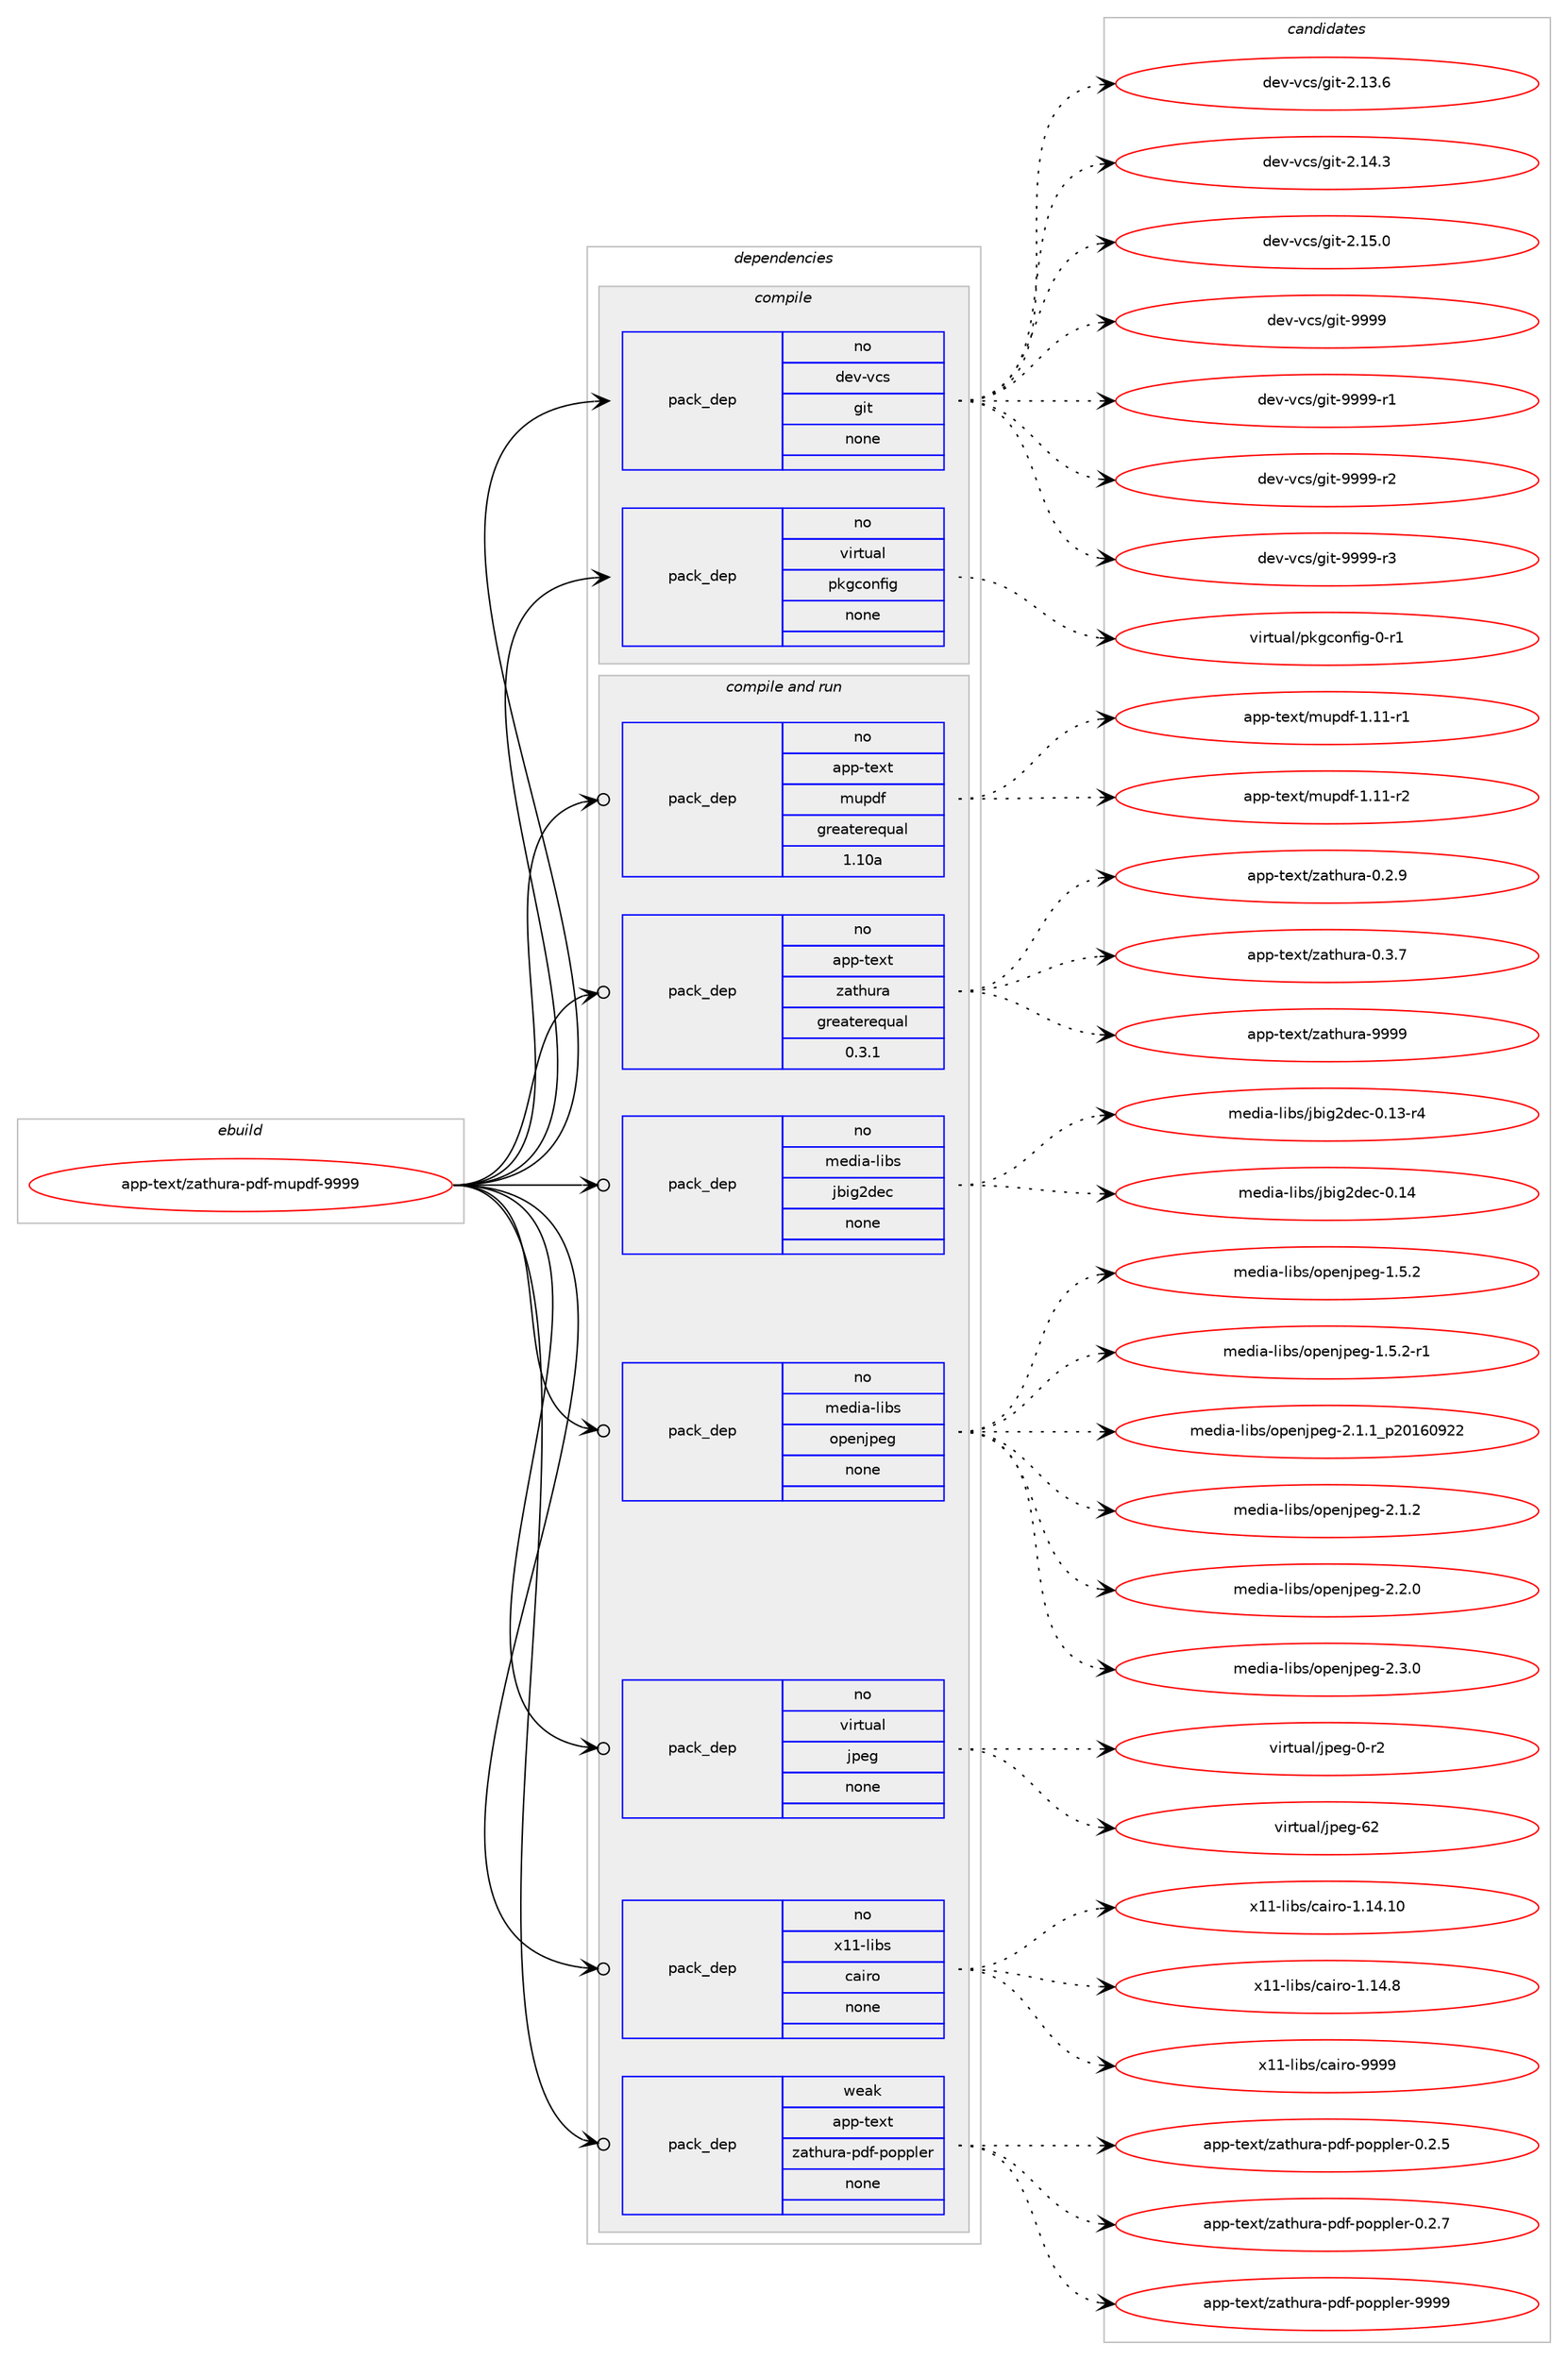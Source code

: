 digraph prolog {

# *************
# Graph options
# *************

newrank=true;
concentrate=true;
compound=true;
graph [rankdir=LR,fontname=Helvetica,fontsize=10,ranksep=1.5];#, ranksep=2.5, nodesep=0.2];
edge  [arrowhead=vee];
node  [fontname=Helvetica,fontsize=10];

# **********
# The ebuild
# **********

subgraph cluster_leftcol {
color=gray;
rank=same;
label=<<i>ebuild</i>>;
id [label="app-text/zathura-pdf-mupdf-9999", color=red, width=4, href="../app-text/zathura-pdf-mupdf-9999.svg"];
}

# ****************
# The dependencies
# ****************

subgraph cluster_midcol {
color=gray;
label=<<i>dependencies</i>>;
subgraph cluster_compile {
fillcolor="#eeeeee";
style=filled;
label=<<i>compile</i>>;
subgraph pack45746 {
dependency62574 [label=<<TABLE BORDER="0" CELLBORDER="1" CELLSPACING="0" CELLPADDING="4" WIDTH="220"><TR><TD ROWSPAN="6" CELLPADDING="30">pack_dep</TD></TR><TR><TD WIDTH="110">no</TD></TR><TR><TD>dev-vcs</TD></TR><TR><TD>git</TD></TR><TR><TD>none</TD></TR><TR><TD></TD></TR></TABLE>>, shape=none, color=blue];
}
id:e -> dependency62574:w [weight=20,style="solid",arrowhead="vee"];
subgraph pack45747 {
dependency62575 [label=<<TABLE BORDER="0" CELLBORDER="1" CELLSPACING="0" CELLPADDING="4" WIDTH="220"><TR><TD ROWSPAN="6" CELLPADDING="30">pack_dep</TD></TR><TR><TD WIDTH="110">no</TD></TR><TR><TD>virtual</TD></TR><TR><TD>pkgconfig</TD></TR><TR><TD>none</TD></TR><TR><TD></TD></TR></TABLE>>, shape=none, color=blue];
}
id:e -> dependency62575:w [weight=20,style="solid",arrowhead="vee"];
}
subgraph cluster_compileandrun {
fillcolor="#eeeeee";
style=filled;
label=<<i>compile and run</i>>;
subgraph pack45748 {
dependency62576 [label=<<TABLE BORDER="0" CELLBORDER="1" CELLSPACING="0" CELLPADDING="4" WIDTH="220"><TR><TD ROWSPAN="6" CELLPADDING="30">pack_dep</TD></TR><TR><TD WIDTH="110">no</TD></TR><TR><TD>app-text</TD></TR><TR><TD>mupdf</TD></TR><TR><TD>greaterequal</TD></TR><TR><TD>1.10a</TD></TR></TABLE>>, shape=none, color=blue];
}
id:e -> dependency62576:w [weight=20,style="solid",arrowhead="odotvee"];
subgraph pack45749 {
dependency62577 [label=<<TABLE BORDER="0" CELLBORDER="1" CELLSPACING="0" CELLPADDING="4" WIDTH="220"><TR><TD ROWSPAN="6" CELLPADDING="30">pack_dep</TD></TR><TR><TD WIDTH="110">no</TD></TR><TR><TD>app-text</TD></TR><TR><TD>zathura</TD></TR><TR><TD>greaterequal</TD></TR><TR><TD>0.3.1</TD></TR></TABLE>>, shape=none, color=blue];
}
id:e -> dependency62577:w [weight=20,style="solid",arrowhead="odotvee"];
subgraph pack45750 {
dependency62578 [label=<<TABLE BORDER="0" CELLBORDER="1" CELLSPACING="0" CELLPADDING="4" WIDTH="220"><TR><TD ROWSPAN="6" CELLPADDING="30">pack_dep</TD></TR><TR><TD WIDTH="110">no</TD></TR><TR><TD>media-libs</TD></TR><TR><TD>jbig2dec</TD></TR><TR><TD>none</TD></TR><TR><TD></TD></TR></TABLE>>, shape=none, color=blue];
}
id:e -> dependency62578:w [weight=20,style="solid",arrowhead="odotvee"];
subgraph pack45751 {
dependency62579 [label=<<TABLE BORDER="0" CELLBORDER="1" CELLSPACING="0" CELLPADDING="4" WIDTH="220"><TR><TD ROWSPAN="6" CELLPADDING="30">pack_dep</TD></TR><TR><TD WIDTH="110">no</TD></TR><TR><TD>media-libs</TD></TR><TR><TD>openjpeg</TD></TR><TR><TD>none</TD></TR><TR><TD></TD></TR></TABLE>>, shape=none, color=blue];
}
id:e -> dependency62579:w [weight=20,style="solid",arrowhead="odotvee"];
subgraph pack45752 {
dependency62580 [label=<<TABLE BORDER="0" CELLBORDER="1" CELLSPACING="0" CELLPADDING="4" WIDTH="220"><TR><TD ROWSPAN="6" CELLPADDING="30">pack_dep</TD></TR><TR><TD WIDTH="110">no</TD></TR><TR><TD>virtual</TD></TR><TR><TD>jpeg</TD></TR><TR><TD>none</TD></TR><TR><TD></TD></TR></TABLE>>, shape=none, color=blue];
}
id:e -> dependency62580:w [weight=20,style="solid",arrowhead="odotvee"];
subgraph pack45753 {
dependency62581 [label=<<TABLE BORDER="0" CELLBORDER="1" CELLSPACING="0" CELLPADDING="4" WIDTH="220"><TR><TD ROWSPAN="6" CELLPADDING="30">pack_dep</TD></TR><TR><TD WIDTH="110">no</TD></TR><TR><TD>x11-libs</TD></TR><TR><TD>cairo</TD></TR><TR><TD>none</TD></TR><TR><TD></TD></TR></TABLE>>, shape=none, color=blue];
}
id:e -> dependency62581:w [weight=20,style="solid",arrowhead="odotvee"];
subgraph pack45754 {
dependency62582 [label=<<TABLE BORDER="0" CELLBORDER="1" CELLSPACING="0" CELLPADDING="4" WIDTH="220"><TR><TD ROWSPAN="6" CELLPADDING="30">pack_dep</TD></TR><TR><TD WIDTH="110">weak</TD></TR><TR><TD>app-text</TD></TR><TR><TD>zathura-pdf-poppler</TD></TR><TR><TD>none</TD></TR><TR><TD></TD></TR></TABLE>>, shape=none, color=blue];
}
id:e -> dependency62582:w [weight=20,style="solid",arrowhead="odotvee"];
}
subgraph cluster_run {
fillcolor="#eeeeee";
style=filled;
label=<<i>run</i>>;
}
}

# **************
# The candidates
# **************

subgraph cluster_choices {
rank=same;
color=gray;
label=<<i>candidates</i>>;

subgraph choice45746 {
color=black;
nodesep=1;
choice10010111845118991154710310511645504649514654 [label="dev-vcs/git-2.13.6", color=red, width=4,href="../dev-vcs/git-2.13.6.svg"];
choice10010111845118991154710310511645504649524651 [label="dev-vcs/git-2.14.3", color=red, width=4,href="../dev-vcs/git-2.14.3.svg"];
choice10010111845118991154710310511645504649534648 [label="dev-vcs/git-2.15.0", color=red, width=4,href="../dev-vcs/git-2.15.0.svg"];
choice1001011184511899115471031051164557575757 [label="dev-vcs/git-9999", color=red, width=4,href="../dev-vcs/git-9999.svg"];
choice10010111845118991154710310511645575757574511449 [label="dev-vcs/git-9999-r1", color=red, width=4,href="../dev-vcs/git-9999-r1.svg"];
choice10010111845118991154710310511645575757574511450 [label="dev-vcs/git-9999-r2", color=red, width=4,href="../dev-vcs/git-9999-r2.svg"];
choice10010111845118991154710310511645575757574511451 [label="dev-vcs/git-9999-r3", color=red, width=4,href="../dev-vcs/git-9999-r3.svg"];
dependency62574:e -> choice10010111845118991154710310511645504649514654:w [style=dotted,weight="100"];
dependency62574:e -> choice10010111845118991154710310511645504649524651:w [style=dotted,weight="100"];
dependency62574:e -> choice10010111845118991154710310511645504649534648:w [style=dotted,weight="100"];
dependency62574:e -> choice1001011184511899115471031051164557575757:w [style=dotted,weight="100"];
dependency62574:e -> choice10010111845118991154710310511645575757574511449:w [style=dotted,weight="100"];
dependency62574:e -> choice10010111845118991154710310511645575757574511450:w [style=dotted,weight="100"];
dependency62574:e -> choice10010111845118991154710310511645575757574511451:w [style=dotted,weight="100"];
}
subgraph choice45747 {
color=black;
nodesep=1;
choice11810511411611797108471121071039911111010210510345484511449 [label="virtual/pkgconfig-0-r1", color=red, width=4,href="../virtual/pkgconfig-0-r1.svg"];
dependency62575:e -> choice11810511411611797108471121071039911111010210510345484511449:w [style=dotted,weight="100"];
}
subgraph choice45748 {
color=black;
nodesep=1;
choice97112112451161011201164710911711210010245494649494511449 [label="app-text/mupdf-1.11-r1", color=red, width=4,href="../app-text/mupdf-1.11-r1.svg"];
choice97112112451161011201164710911711210010245494649494511450 [label="app-text/mupdf-1.11-r2", color=red, width=4,href="../app-text/mupdf-1.11-r2.svg"];
dependency62576:e -> choice97112112451161011201164710911711210010245494649494511449:w [style=dotted,weight="100"];
dependency62576:e -> choice97112112451161011201164710911711210010245494649494511450:w [style=dotted,weight="100"];
}
subgraph choice45749 {
color=black;
nodesep=1;
choice9711211245116101120116471229711610411711497454846504657 [label="app-text/zathura-0.2.9", color=red, width=4,href="../app-text/zathura-0.2.9.svg"];
choice9711211245116101120116471229711610411711497454846514655 [label="app-text/zathura-0.3.7", color=red, width=4,href="../app-text/zathura-0.3.7.svg"];
choice97112112451161011201164712297116104117114974557575757 [label="app-text/zathura-9999", color=red, width=4,href="../app-text/zathura-9999.svg"];
dependency62577:e -> choice9711211245116101120116471229711610411711497454846504657:w [style=dotted,weight="100"];
dependency62577:e -> choice9711211245116101120116471229711610411711497454846514655:w [style=dotted,weight="100"];
dependency62577:e -> choice97112112451161011201164712297116104117114974557575757:w [style=dotted,weight="100"];
}
subgraph choice45750 {
color=black;
nodesep=1;
choice1091011001059745108105981154710698105103501001019945484649514511452 [label="media-libs/jbig2dec-0.13-r4", color=red, width=4,href="../media-libs/jbig2dec-0.13-r4.svg"];
choice109101100105974510810598115471069810510350100101994548464952 [label="media-libs/jbig2dec-0.14", color=red, width=4,href="../media-libs/jbig2dec-0.14.svg"];
dependency62578:e -> choice1091011001059745108105981154710698105103501001019945484649514511452:w [style=dotted,weight="100"];
dependency62578:e -> choice109101100105974510810598115471069810510350100101994548464952:w [style=dotted,weight="100"];
}
subgraph choice45751 {
color=black;
nodesep=1;
choice10910110010597451081059811547111112101110106112101103454946534650 [label="media-libs/openjpeg-1.5.2", color=red, width=4,href="../media-libs/openjpeg-1.5.2.svg"];
choice109101100105974510810598115471111121011101061121011034549465346504511449 [label="media-libs/openjpeg-1.5.2-r1", color=red, width=4,href="../media-libs/openjpeg-1.5.2-r1.svg"];
choice10910110010597451081059811547111112101110106112101103455046494649951125048495448575050 [label="media-libs/openjpeg-2.1.1_p20160922", color=red, width=4,href="../media-libs/openjpeg-2.1.1_p20160922.svg"];
choice10910110010597451081059811547111112101110106112101103455046494650 [label="media-libs/openjpeg-2.1.2", color=red, width=4,href="../media-libs/openjpeg-2.1.2.svg"];
choice10910110010597451081059811547111112101110106112101103455046504648 [label="media-libs/openjpeg-2.2.0", color=red, width=4,href="../media-libs/openjpeg-2.2.0.svg"];
choice10910110010597451081059811547111112101110106112101103455046514648 [label="media-libs/openjpeg-2.3.0", color=red, width=4,href="../media-libs/openjpeg-2.3.0.svg"];
dependency62579:e -> choice10910110010597451081059811547111112101110106112101103454946534650:w [style=dotted,weight="100"];
dependency62579:e -> choice109101100105974510810598115471111121011101061121011034549465346504511449:w [style=dotted,weight="100"];
dependency62579:e -> choice10910110010597451081059811547111112101110106112101103455046494649951125048495448575050:w [style=dotted,weight="100"];
dependency62579:e -> choice10910110010597451081059811547111112101110106112101103455046494650:w [style=dotted,weight="100"];
dependency62579:e -> choice10910110010597451081059811547111112101110106112101103455046504648:w [style=dotted,weight="100"];
dependency62579:e -> choice10910110010597451081059811547111112101110106112101103455046514648:w [style=dotted,weight="100"];
}
subgraph choice45752 {
color=black;
nodesep=1;
choice118105114116117971084710611210110345484511450 [label="virtual/jpeg-0-r2", color=red, width=4,href="../virtual/jpeg-0-r2.svg"];
choice1181051141161179710847106112101103455450 [label="virtual/jpeg-62", color=red, width=4,href="../virtual/jpeg-62.svg"];
dependency62580:e -> choice118105114116117971084710611210110345484511450:w [style=dotted,weight="100"];
dependency62580:e -> choice1181051141161179710847106112101103455450:w [style=dotted,weight="100"];
}
subgraph choice45753 {
color=black;
nodesep=1;
choice120494945108105981154799971051141114549464952464948 [label="x11-libs/cairo-1.14.10", color=red, width=4,href="../x11-libs/cairo-1.14.10.svg"];
choice1204949451081059811547999710511411145494649524656 [label="x11-libs/cairo-1.14.8", color=red, width=4,href="../x11-libs/cairo-1.14.8.svg"];
choice120494945108105981154799971051141114557575757 [label="x11-libs/cairo-9999", color=red, width=4,href="../x11-libs/cairo-9999.svg"];
dependency62581:e -> choice120494945108105981154799971051141114549464952464948:w [style=dotted,weight="100"];
dependency62581:e -> choice1204949451081059811547999710511411145494649524656:w [style=dotted,weight="100"];
dependency62581:e -> choice120494945108105981154799971051141114557575757:w [style=dotted,weight="100"];
}
subgraph choice45754 {
color=black;
nodesep=1;
choice97112112451161011201164712297116104117114974511210010245112111112112108101114454846504653 [label="app-text/zathura-pdf-poppler-0.2.5", color=red, width=4,href="../app-text/zathura-pdf-poppler-0.2.5.svg"];
choice97112112451161011201164712297116104117114974511210010245112111112112108101114454846504655 [label="app-text/zathura-pdf-poppler-0.2.7", color=red, width=4,href="../app-text/zathura-pdf-poppler-0.2.7.svg"];
choice971121124511610112011647122971161041171149745112100102451121111121121081011144557575757 [label="app-text/zathura-pdf-poppler-9999", color=red, width=4,href="../app-text/zathura-pdf-poppler-9999.svg"];
dependency62582:e -> choice97112112451161011201164712297116104117114974511210010245112111112112108101114454846504653:w [style=dotted,weight="100"];
dependency62582:e -> choice97112112451161011201164712297116104117114974511210010245112111112112108101114454846504655:w [style=dotted,weight="100"];
dependency62582:e -> choice971121124511610112011647122971161041171149745112100102451121111121121081011144557575757:w [style=dotted,weight="100"];
}
}

}
